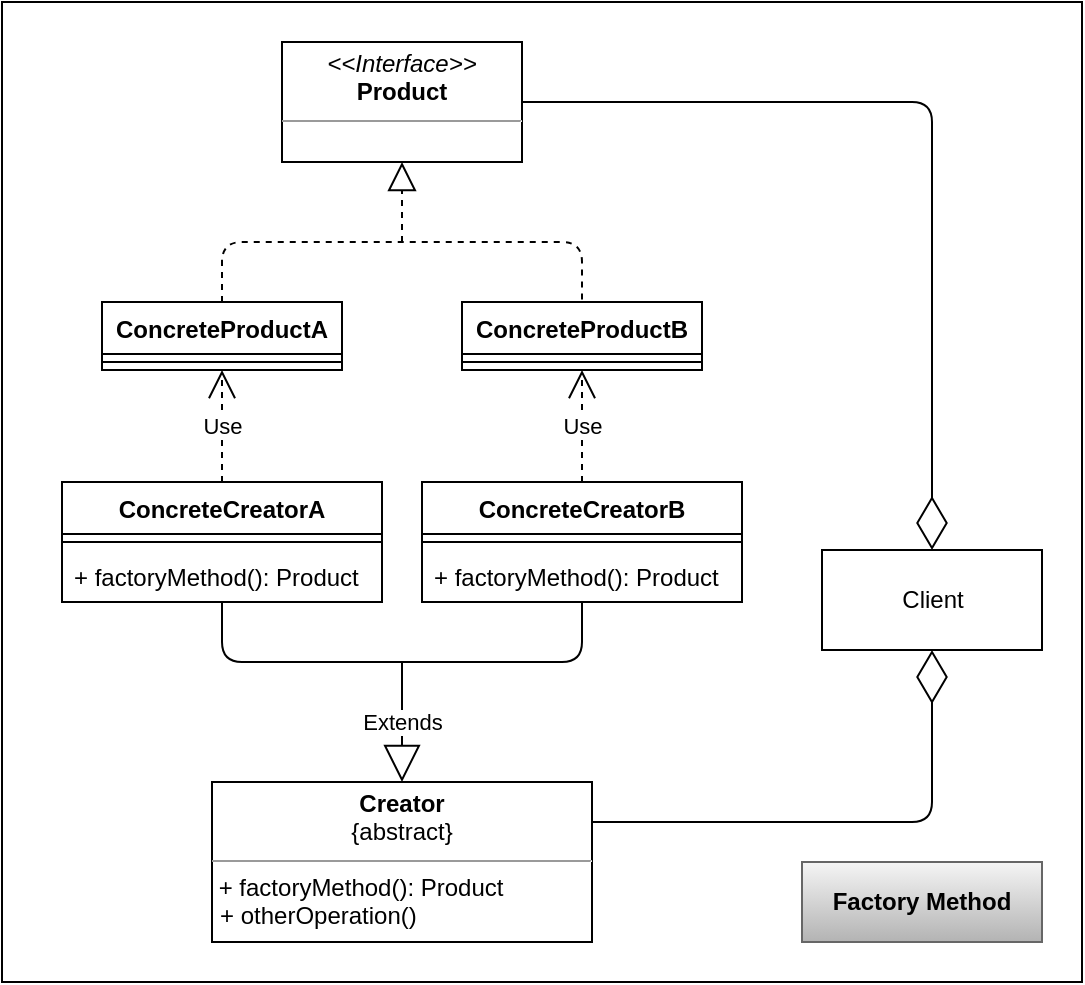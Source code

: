 <mxfile version="13.8.0" type="device"><diagram id="ozx63QbxuDgjWIey8DPC" name="Page-1"><mxGraphModel dx="2472" dy="648" grid="1" gridSize="10" guides="1" tooltips="1" connect="1" arrows="1" fold="1" page="1" pageScale="1" pageWidth="827" pageHeight="1169" math="0" shadow="0"><root><mxCell id="0"/><mxCell id="1" parent="0"/><mxCell id="tzu5BJumcPDBTA7tlgWV-11" value="" style="rounded=0;whiteSpace=wrap;html=1;" vertex="1" parent="1"><mxGeometry x="-200" y="90" width="540" height="490" as="geometry"/></mxCell><mxCell id="Rk_Pv_H-YTdK2raRvsBO-1" value="&lt;p style=&quot;margin: 0px ; margin-top: 4px ; text-align: center&quot;&gt;&lt;i&gt;&amp;lt;&amp;lt;Interface&amp;gt;&amp;gt;&lt;/i&gt;&lt;br&gt;&lt;b&gt;Product&lt;/b&gt;&lt;/p&gt;&lt;hr size=&quot;1&quot;&gt;&lt;p style=&quot;margin: 0px ; margin-left: 4px&quot;&gt;&lt;br&gt;&lt;/p&gt;" style="verticalAlign=top;align=left;overflow=fill;fontSize=12;fontFamily=Helvetica;html=1;" parent="1" vertex="1"><mxGeometry x="-60" y="110" width="120" height="60" as="geometry"/></mxCell><mxCell id="Rk_Pv_H-YTdK2raRvsBO-16" value="" style="endArrow=block;dashed=1;endFill=0;endSize=12;html=1;entryX=0.5;entryY=1;entryDx=0;entryDy=0;" parent="1" target="Rk_Pv_H-YTdK2raRvsBO-1" edge="1"><mxGeometry width="160" relative="1" as="geometry"><mxPoint y="210" as="sourcePoint"/><mxPoint x="180" y="440" as="targetPoint"/></mxGeometry></mxCell><mxCell id="Rk_Pv_H-YTdK2raRvsBO-31" value="&lt;p style=&quot;margin: 0px ; margin-top: 4px ; text-align: center&quot;&gt;&lt;b&gt;Creator&lt;/b&gt;&lt;br&gt;{abstract}&lt;/p&gt;&lt;hr size=&quot;1&quot;&gt;&amp;nbsp;+ factoryMethod(): Product&lt;p style=&quot;margin: 0px ; margin-left: 4px&quot;&gt;+ otherOperation()&lt;/p&gt;" style="verticalAlign=top;align=left;overflow=fill;fontSize=12;fontFamily=Helvetica;html=1;" parent="1" vertex="1"><mxGeometry x="-95" y="480" width="190" height="80" as="geometry"/></mxCell><mxCell id="tzu5BJumcPDBTA7tlgWV-2" value="" style="endArrow=diamondThin;endFill=0;endSize=24;html=1;exitX=1;exitY=0.5;exitDx=0;exitDy=0;entryX=0.5;entryY=0;entryDx=0;entryDy=0;" edge="1" parent="1" source="Rk_Pv_H-YTdK2raRvsBO-1" target="tzu5BJumcPDBTA7tlgWV-9"><mxGeometry width="160" relative="1" as="geometry"><mxPoint x="370" y="220" as="sourcePoint"/><mxPoint x="515" y="410" as="targetPoint"/><Array as="points"><mxPoint x="265" y="140"/></Array></mxGeometry></mxCell><mxCell id="tzu5BJumcPDBTA7tlgWV-3" value="" style="endArrow=none;dashed=1;html=1;exitX=0.5;exitY=0;exitDx=0;exitDy=0;entryX=0.5;entryY=0;entryDx=0;entryDy=0;" edge="1" parent="1" source="Rk_Pv_H-YTdK2raRvsBO-2" target="Rk_Pv_H-YTdK2raRvsBO-7"><mxGeometry width="50" height="50" relative="1" as="geometry"><mxPoint x="-370" y="320" as="sourcePoint"/><mxPoint x="-220" y="150" as="targetPoint"/><Array as="points"><mxPoint x="-90" y="210"/><mxPoint x="90" y="210"/></Array></mxGeometry></mxCell><mxCell id="Rk_Pv_H-YTdK2raRvsBO-2" value="ConcreteProductA" style="swimlane;fontStyle=1;align=center;verticalAlign=top;childLayout=stackLayout;horizontal=1;startSize=26;horizontalStack=0;resizeParent=1;resizeParentMax=0;resizeLast=0;collapsible=1;marginBottom=0;" parent="1" vertex="1"><mxGeometry x="-150" y="240" width="120" height="34" as="geometry"/></mxCell><mxCell id="Rk_Pv_H-YTdK2raRvsBO-4" value="" style="line;strokeWidth=1;fillColor=none;align=left;verticalAlign=middle;spacingTop=-1;spacingLeft=3;spacingRight=3;rotatable=0;labelPosition=right;points=[];portConstraint=eastwest;" parent="Rk_Pv_H-YTdK2raRvsBO-2" vertex="1"><mxGeometry y="26" width="120" height="8" as="geometry"/></mxCell><mxCell id="Rk_Pv_H-YTdK2raRvsBO-7" value="ConcreteProductB" style="swimlane;fontStyle=1;align=center;verticalAlign=top;childLayout=stackLayout;horizontal=1;startSize=26;horizontalStack=0;resizeParent=1;resizeParentMax=0;resizeLast=0;collapsible=1;marginBottom=0;" parent="1" vertex="1"><mxGeometry x="30" y="240" width="120" height="34" as="geometry"/></mxCell><mxCell id="Rk_Pv_H-YTdK2raRvsBO-8" value="" style="line;strokeWidth=1;fillColor=none;align=left;verticalAlign=middle;spacingTop=-1;spacingLeft=3;spacingRight=3;rotatable=0;labelPosition=right;points=[];portConstraint=eastwest;" parent="Rk_Pv_H-YTdK2raRvsBO-7" vertex="1"><mxGeometry y="26" width="120" height="8" as="geometry"/></mxCell><mxCell id="tzu5BJumcPDBTA7tlgWV-5" value="Extends" style="endArrow=block;endSize=16;endFill=0;html=1;entryX=0.5;entryY=0;entryDx=0;entryDy=0;" edge="1" parent="1" target="Rk_Pv_H-YTdK2raRvsBO-31"><mxGeometry width="160" relative="1" as="geometry"><mxPoint y="420" as="sourcePoint"/><mxPoint x="-60" y="580" as="targetPoint"/></mxGeometry></mxCell><mxCell id="tzu5BJumcPDBTA7tlgWV-6" value="" style="endArrow=none;html=1;entryX=0.5;entryY=1;entryDx=0;entryDy=0;entryPerimeter=0;exitX=0.5;exitY=1;exitDx=0;exitDy=0;exitPerimeter=0;" edge="1" parent="1" source="Rk_Pv_H-YTdK2raRvsBO-20" target="Rk_Pv_H-YTdK2raRvsBO-24"><mxGeometry width="50" height="50" relative="1" as="geometry"><mxPoint x="-270" y="490" as="sourcePoint"/><mxPoint x="-220" y="440" as="targetPoint"/><Array as="points"><mxPoint x="-90" y="420"/><mxPoint x="90" y="420"/></Array></mxGeometry></mxCell><mxCell id="tzu5BJumcPDBTA7tlgWV-7" value="Use" style="endArrow=open;endSize=12;dashed=1;html=1;entryX=0.5;entryY=1;entryDx=0;entryDy=0;exitX=0.5;exitY=0;exitDx=0;exitDy=0;" edge="1" parent="1" source="Rk_Pv_H-YTdK2raRvsBO-18" target="Rk_Pv_H-YTdK2raRvsBO-2"><mxGeometry width="160" relative="1" as="geometry"><mxPoint x="-320" y="400" as="sourcePoint"/><mxPoint x="-160" y="400" as="targetPoint"/></mxGeometry></mxCell><mxCell id="tzu5BJumcPDBTA7tlgWV-8" value="Use" style="endArrow=open;endSize=12;dashed=1;html=1;entryX=0.5;entryY=1;entryDx=0;entryDy=0;exitX=0.5;exitY=0;exitDx=0;exitDy=0;" edge="1" parent="1" source="Rk_Pv_H-YTdK2raRvsBO-22" target="Rk_Pv_H-YTdK2raRvsBO-7"><mxGeometry width="160" relative="1" as="geometry"><mxPoint x="-400" y="440" as="sourcePoint"/><mxPoint x="-240" y="440" as="targetPoint"/></mxGeometry></mxCell><mxCell id="Rk_Pv_H-YTdK2raRvsBO-18" value="ConcreteCreatorA" style="swimlane;fontStyle=1;align=center;verticalAlign=top;childLayout=stackLayout;horizontal=1;startSize=26;horizontalStack=0;resizeParent=1;resizeParentMax=0;resizeLast=0;collapsible=1;marginBottom=0;" parent="1" vertex="1"><mxGeometry x="-170" y="330" width="160" height="60" as="geometry"/></mxCell><mxCell id="Rk_Pv_H-YTdK2raRvsBO-19" value="" style="line;strokeWidth=1;fillColor=none;align=left;verticalAlign=middle;spacingTop=-1;spacingLeft=3;spacingRight=3;rotatable=0;labelPosition=right;points=[];portConstraint=eastwest;" parent="Rk_Pv_H-YTdK2raRvsBO-18" vertex="1"><mxGeometry y="26" width="160" height="8" as="geometry"/></mxCell><mxCell id="Rk_Pv_H-YTdK2raRvsBO-20" value="+ factoryMethod(): Product" style="text;strokeColor=none;fillColor=none;align=left;verticalAlign=top;spacingLeft=4;spacingRight=4;overflow=hidden;rotatable=0;points=[[0,0.5],[1,0.5]];portConstraint=eastwest;" parent="Rk_Pv_H-YTdK2raRvsBO-18" vertex="1"><mxGeometry y="34" width="160" height="26" as="geometry"/></mxCell><mxCell id="Rk_Pv_H-YTdK2raRvsBO-22" value="ConcreteCreatorB" style="swimlane;fontStyle=1;align=center;verticalAlign=top;childLayout=stackLayout;horizontal=1;startSize=26;horizontalStack=0;resizeParent=1;resizeParentMax=0;resizeLast=0;collapsible=1;marginBottom=0;" parent="1" vertex="1"><mxGeometry x="10" y="330" width="160" height="60" as="geometry"/></mxCell><mxCell id="Rk_Pv_H-YTdK2raRvsBO-23" value="" style="line;strokeWidth=1;fillColor=none;align=left;verticalAlign=middle;spacingTop=-1;spacingLeft=3;spacingRight=3;rotatable=0;labelPosition=right;points=[];portConstraint=eastwest;" parent="Rk_Pv_H-YTdK2raRvsBO-22" vertex="1"><mxGeometry y="26" width="160" height="8" as="geometry"/></mxCell><mxCell id="Rk_Pv_H-YTdK2raRvsBO-24" value="+ factoryMethod(): Product" style="text;strokeColor=none;fillColor=none;align=left;verticalAlign=top;spacingLeft=4;spacingRight=4;overflow=hidden;rotatable=0;points=[[0,0.5],[1,0.5]];portConstraint=eastwest;" parent="Rk_Pv_H-YTdK2raRvsBO-22" vertex="1"><mxGeometry y="34" width="160" height="26" as="geometry"/></mxCell><mxCell id="tzu5BJumcPDBTA7tlgWV-9" value="Client" style="html=1;" vertex="1" parent="1"><mxGeometry x="210" y="364" width="110" height="50" as="geometry"/></mxCell><mxCell id="tzu5BJumcPDBTA7tlgWV-10" value="" style="endArrow=diamondThin;endFill=0;endSize=24;html=1;entryX=0.5;entryY=1;entryDx=0;entryDy=0;exitX=1;exitY=0.25;exitDx=0;exitDy=0;" edge="1" parent="1" source="Rk_Pv_H-YTdK2raRvsBO-31" target="tzu5BJumcPDBTA7tlgWV-9"><mxGeometry width="160" relative="1" as="geometry"><mxPoint x="260" y="610" as="sourcePoint"/><mxPoint x="420" y="610" as="targetPoint"/><Array as="points"><mxPoint x="265" y="500"/></Array></mxGeometry></mxCell><mxCell id="tzu5BJumcPDBTA7tlgWV-12" value="Factory Method" style="rounded=0;whiteSpace=wrap;html=1;fontStyle=1;gradientColor=#b3b3b3;fillColor=#f5f5f5;strokeColor=#666666;" vertex="1" parent="1"><mxGeometry x="200" y="520" width="120" height="40" as="geometry"/></mxCell></root></mxGraphModel></diagram></mxfile>